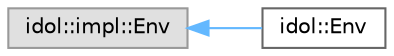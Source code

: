 digraph "Graphical Class Hierarchy"
{
 // LATEX_PDF_SIZE
  bgcolor="transparent";
  edge [fontname=Helvetica,fontsize=10,labelfontname=Helvetica,labelfontsize=10];
  node [fontname=Helvetica,fontsize=10,shape=box,height=0.2,width=0.4];
  rankdir="LR";
  Node0 [id="Node000000",label="idol::impl::Env",height=0.2,width=0.4,color="grey60", fillcolor="#E0E0E0", style="filled",tooltip=" "];
  Node0 -> Node1 [id="edge64_Node000000_Node000001",dir="back",color="steelblue1",style="solid",tooltip=" "];
  Node1 [id="Node000001",label="idol::Env",height=0.2,width=0.4,color="grey40", fillcolor="white", style="filled",URL="$classidol_1_1Env.html",tooltip=" "];
}
